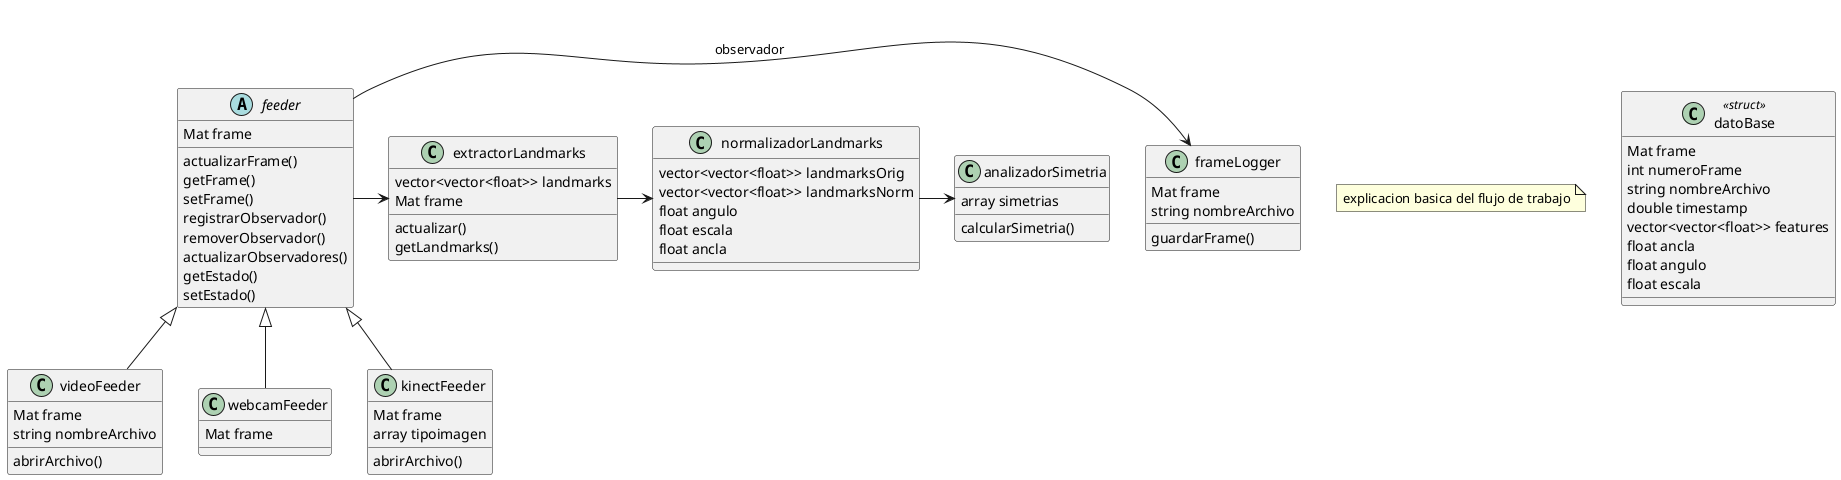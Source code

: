 @startuml proyectoVision
note "explicacion basica del flujo de trabajo" as N1

abstract class feeder{
	Mat frame
	actualizarFrame()
	getFrame()
	setFrame()
	registrarObservador()
	removerObservador()
	actualizarObservadores()
	getEstado()
	setEstado()
}

class frameLogger{
	Mat frame
	string nombreArchivo
	guardarFrame()
}
feeder -> frameLogger: observador

class videoFeeder{
	Mat frame
	string nombreArchivo
	abrirArchivo()
}
feeder<|--videoFeeder

class webcamFeeder{
	Mat frame
}
feeder<|--webcamFeeder

class kinectFeeder{
	'"tipoimagen" deberia servir para registrar RGB, IR o profundidad
	Mat frame
	array tipoimagen
	abrirArchivo()
}
feeder<|--kinectFeeder

feeder->extractorLandmarks

class extractorLandmarks{
	'debe definir todos los datos necesarios
	'y los metodos para extraer y registrar los datos

	vector<vector<float>> landmarks
	Mat frame
	actualizar()
	getLandmarks()
}

extractorLandmarks->normalizadorLandmarks
class normalizadorLandmarks{
	vector<vector<float>> landmarksOrig
	vector<vector<float>> landmarksNorm
	float angulo
	float escala
	float ancla
}

class analizadorSimetria{
array simetrias
calcularSimetria()
}
normalizadorLandmarks -> analizadorSimetria
class datoBase <<struct>>{
	'primer boceto de la estructura basica de cada frame
	'para hacer registro de los datos?

	Mat frame
	int numeroFrame
	string nombreArchivo
	double timestamp
	vector<vector<float>> features
	float ancla
	float angulo
	float escala
}



@enduml

@startuml feeder
abstract class feeder{
	Mat frame
	actualizarFrame()
	getFrame()
	setFrame()
	registrarObservador()
	removerObservador()
	actualizarObservadores()
	getEstado()
	setEstado()
}
note left of feeder::frame
frame base en formato Mat
end note

note right of feeder::actualizarFrame()
método para actualizar el frame?
end note
@enduml